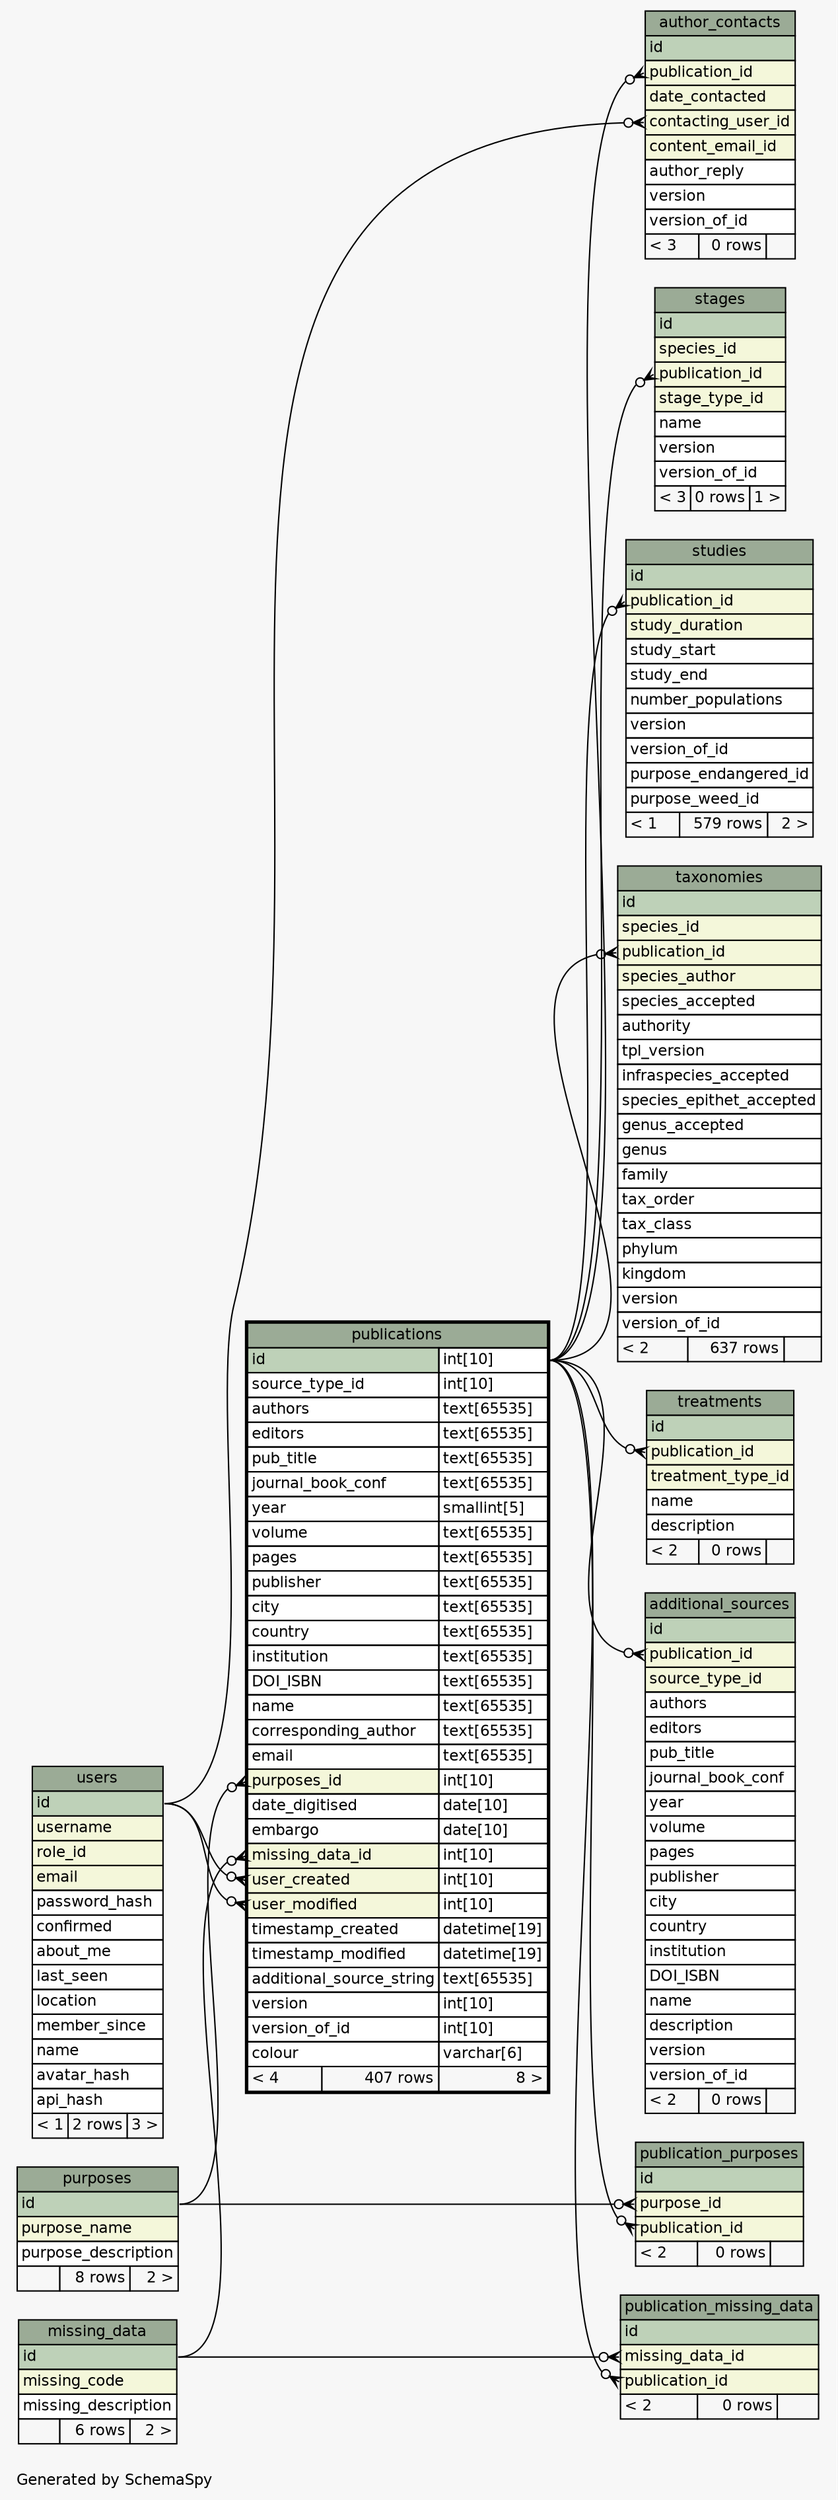 // dot 2.38.0 on Mac OS X 10.11.5
// SchemaSpy rev 590
digraph "oneDegreeRelationshipsDiagram" {
  graph [
    rankdir="RL"
    bgcolor="#f7f7f7"
    label="\nGenerated by SchemaSpy"
    labeljust="l"
    nodesep="0.18"
    ranksep="0.46"
    fontname="Helvetica"
    fontsize="11"
  ];
  node [
    fontname="Helvetica"
    fontsize="11"
    shape="plaintext"
  ];
  edge [
    arrowsize="0.8"
  ];
  "additional_sources":"publication_id":w -> "publications":"id.type":e [arrowhead=none dir=back arrowtail=crowodot];
  "author_contacts":"contacting_user_id":w -> "users":"id":e [arrowhead=none dir=back arrowtail=crowodot];
  "author_contacts":"publication_id":w -> "publications":"id.type":e [arrowhead=none dir=back arrowtail=crowodot];
  "publication_missing_data":"missing_data_id":w -> "missing_data":"id":e [arrowhead=none dir=back arrowtail=crowodot];
  "publication_missing_data":"publication_id":w -> "publications":"id.type":e [arrowhead=none dir=back arrowtail=crowodot];
  "publication_purposes":"publication_id":w -> "publications":"id.type":e [arrowhead=none dir=back arrowtail=crowodot];
  "publication_purposes":"purpose_id":w -> "purposes":"id":e [arrowhead=none dir=back arrowtail=crowodot];
  "publications":"missing_data_id":w -> "missing_data":"id":e [arrowhead=none dir=back arrowtail=crowodot];
  "publications":"purposes_id":w -> "purposes":"id":e [arrowhead=none dir=back arrowtail=crowodot];
  "publications":"user_created":w -> "users":"id":e [arrowhead=none dir=back arrowtail=crowodot];
  "publications":"user_modified":w -> "users":"id":e [arrowhead=none dir=back arrowtail=crowodot];
  "stages":"publication_id":w -> "publications":"id.type":e [arrowhead=none dir=back arrowtail=crowodot];
  "studies":"publication_id":w -> "publications":"id.type":e [arrowhead=none dir=back arrowtail=crowodot];
  "taxonomies":"publication_id":w -> "publications":"id.type":e [arrowhead=none dir=back arrowtail=crowodot];
  "treatments":"publication_id":w -> "publications":"id.type":e [arrowhead=none dir=back arrowtail=crowodot];
  "additional_sources" [
    label=<
    <TABLE BORDER="0" CELLBORDER="1" CELLSPACING="0" BGCOLOR="#ffffff">
      <TR><TD COLSPAN="3" BGCOLOR="#9bab96" ALIGN="CENTER">additional_sources</TD></TR>
      <TR><TD PORT="id" COLSPAN="3" BGCOLOR="#bed1b8" ALIGN="LEFT">id</TD></TR>
      <TR><TD PORT="publication_id" COLSPAN="3" BGCOLOR="#f4f7da" ALIGN="LEFT">publication_id</TD></TR>
      <TR><TD PORT="source_type_id" COLSPAN="3" BGCOLOR="#f4f7da" ALIGN="LEFT">source_type_id</TD></TR>
      <TR><TD PORT="authors" COLSPAN="3" ALIGN="LEFT">authors</TD></TR>
      <TR><TD PORT="editors" COLSPAN="3" ALIGN="LEFT">editors</TD></TR>
      <TR><TD PORT="pub_title" COLSPAN="3" ALIGN="LEFT">pub_title</TD></TR>
      <TR><TD PORT="journal_book_conf" COLSPAN="3" ALIGN="LEFT">journal_book_conf</TD></TR>
      <TR><TD PORT="year" COLSPAN="3" ALIGN="LEFT">year</TD></TR>
      <TR><TD PORT="volume" COLSPAN="3" ALIGN="LEFT">volume</TD></TR>
      <TR><TD PORT="pages" COLSPAN="3" ALIGN="LEFT">pages</TD></TR>
      <TR><TD PORT="publisher" COLSPAN="3" ALIGN="LEFT">publisher</TD></TR>
      <TR><TD PORT="city" COLSPAN="3" ALIGN="LEFT">city</TD></TR>
      <TR><TD PORT="country" COLSPAN="3" ALIGN="LEFT">country</TD></TR>
      <TR><TD PORT="institution" COLSPAN="3" ALIGN="LEFT">institution</TD></TR>
      <TR><TD PORT="DOI_ISBN" COLSPAN="3" ALIGN="LEFT">DOI_ISBN</TD></TR>
      <TR><TD PORT="name" COLSPAN="3" ALIGN="LEFT">name</TD></TR>
      <TR><TD PORT="description" COLSPAN="3" ALIGN="LEFT">description</TD></TR>
      <TR><TD PORT="version" COLSPAN="3" ALIGN="LEFT">version</TD></TR>
      <TR><TD PORT="version_of_id" COLSPAN="3" ALIGN="LEFT">version_of_id</TD></TR>
      <TR><TD ALIGN="LEFT" BGCOLOR="#f7f7f7">&lt; 2</TD><TD ALIGN="RIGHT" BGCOLOR="#f7f7f7">0 rows</TD><TD ALIGN="RIGHT" BGCOLOR="#f7f7f7">  </TD></TR>
    </TABLE>>
    URL="additional_sources.html"
    tooltip="additional_sources"
  ];
  "author_contacts" [
    label=<
    <TABLE BORDER="0" CELLBORDER="1" CELLSPACING="0" BGCOLOR="#ffffff">
      <TR><TD COLSPAN="3" BGCOLOR="#9bab96" ALIGN="CENTER">author_contacts</TD></TR>
      <TR><TD PORT="id" COLSPAN="3" BGCOLOR="#bed1b8" ALIGN="LEFT">id</TD></TR>
      <TR><TD PORT="publication_id" COLSPAN="3" BGCOLOR="#f4f7da" ALIGN="LEFT">publication_id</TD></TR>
      <TR><TD PORT="date_contacted" COLSPAN="3" BGCOLOR="#f4f7da" ALIGN="LEFT">date_contacted</TD></TR>
      <TR><TD PORT="contacting_user_id" COLSPAN="3" BGCOLOR="#f4f7da" ALIGN="LEFT">contacting_user_id</TD></TR>
      <TR><TD PORT="content_email_id" COLSPAN="3" BGCOLOR="#f4f7da" ALIGN="LEFT">content_email_id</TD></TR>
      <TR><TD PORT="author_reply" COLSPAN="3" ALIGN="LEFT">author_reply</TD></TR>
      <TR><TD PORT="version" COLSPAN="3" ALIGN="LEFT">version</TD></TR>
      <TR><TD PORT="version_of_id" COLSPAN="3" ALIGN="LEFT">version_of_id</TD></TR>
      <TR><TD ALIGN="LEFT" BGCOLOR="#f7f7f7">&lt; 3</TD><TD ALIGN="RIGHT" BGCOLOR="#f7f7f7">0 rows</TD><TD ALIGN="RIGHT" BGCOLOR="#f7f7f7">  </TD></TR>
    </TABLE>>
    URL="author_contacts.html"
    tooltip="author_contacts"
  ];
  "missing_data" [
    label=<
    <TABLE BORDER="0" CELLBORDER="1" CELLSPACING="0" BGCOLOR="#ffffff">
      <TR><TD COLSPAN="3" BGCOLOR="#9bab96" ALIGN="CENTER">missing_data</TD></TR>
      <TR><TD PORT="id" COLSPAN="3" BGCOLOR="#bed1b8" ALIGN="LEFT">id</TD></TR>
      <TR><TD PORT="missing_code" COLSPAN="3" BGCOLOR="#f4f7da" ALIGN="LEFT">missing_code</TD></TR>
      <TR><TD PORT="missing_description" COLSPAN="3" ALIGN="LEFT">missing_description</TD></TR>
      <TR><TD ALIGN="LEFT" BGCOLOR="#f7f7f7">  </TD><TD ALIGN="RIGHT" BGCOLOR="#f7f7f7">6 rows</TD><TD ALIGN="RIGHT" BGCOLOR="#f7f7f7">2 &gt;</TD></TR>
    </TABLE>>
    URL="missing_data.html"
    tooltip="missing_data"
  ];
  "publication_missing_data" [
    label=<
    <TABLE BORDER="0" CELLBORDER="1" CELLSPACING="0" BGCOLOR="#ffffff">
      <TR><TD COLSPAN="3" BGCOLOR="#9bab96" ALIGN="CENTER">publication_missing_data</TD></TR>
      <TR><TD PORT="id" COLSPAN="3" BGCOLOR="#bed1b8" ALIGN="LEFT">id</TD></TR>
      <TR><TD PORT="missing_data_id" COLSPAN="3" BGCOLOR="#f4f7da" ALIGN="LEFT">missing_data_id</TD></TR>
      <TR><TD PORT="publication_id" COLSPAN="3" BGCOLOR="#f4f7da" ALIGN="LEFT">publication_id</TD></TR>
      <TR><TD ALIGN="LEFT" BGCOLOR="#f7f7f7">&lt; 2</TD><TD ALIGN="RIGHT" BGCOLOR="#f7f7f7">0 rows</TD><TD ALIGN="RIGHT" BGCOLOR="#f7f7f7">  </TD></TR>
    </TABLE>>
    URL="publication_missing_data.html"
    tooltip="publication_missing_data"
  ];
  "publication_purposes" [
    label=<
    <TABLE BORDER="0" CELLBORDER="1" CELLSPACING="0" BGCOLOR="#ffffff">
      <TR><TD COLSPAN="3" BGCOLOR="#9bab96" ALIGN="CENTER">publication_purposes</TD></TR>
      <TR><TD PORT="id" COLSPAN="3" BGCOLOR="#bed1b8" ALIGN="LEFT">id</TD></TR>
      <TR><TD PORT="purpose_id" COLSPAN="3" BGCOLOR="#f4f7da" ALIGN="LEFT">purpose_id</TD></TR>
      <TR><TD PORT="publication_id" COLSPAN="3" BGCOLOR="#f4f7da" ALIGN="LEFT">publication_id</TD></TR>
      <TR><TD ALIGN="LEFT" BGCOLOR="#f7f7f7">&lt; 2</TD><TD ALIGN="RIGHT" BGCOLOR="#f7f7f7">0 rows</TD><TD ALIGN="RIGHT" BGCOLOR="#f7f7f7">  </TD></TR>
    </TABLE>>
    URL="publication_purposes.html"
    tooltip="publication_purposes"
  ];
  "publications" [
    label=<
    <TABLE BORDER="2" CELLBORDER="1" CELLSPACING="0" BGCOLOR="#ffffff">
      <TR><TD COLSPAN="3" BGCOLOR="#9bab96" ALIGN="CENTER">publications</TD></TR>
      <TR><TD PORT="id" COLSPAN="2" BGCOLOR="#bed1b8" ALIGN="LEFT">id</TD><TD PORT="id.type" ALIGN="LEFT">int[10]</TD></TR>
      <TR><TD PORT="source_type_id" COLSPAN="2" ALIGN="LEFT">source_type_id</TD><TD PORT="source_type_id.type" ALIGN="LEFT">int[10]</TD></TR>
      <TR><TD PORT="authors" COLSPAN="2" ALIGN="LEFT">authors</TD><TD PORT="authors.type" ALIGN="LEFT">text[65535]</TD></TR>
      <TR><TD PORT="editors" COLSPAN="2" ALIGN="LEFT">editors</TD><TD PORT="editors.type" ALIGN="LEFT">text[65535]</TD></TR>
      <TR><TD PORT="pub_title" COLSPAN="2" ALIGN="LEFT">pub_title</TD><TD PORT="pub_title.type" ALIGN="LEFT">text[65535]</TD></TR>
      <TR><TD PORT="journal_book_conf" COLSPAN="2" ALIGN="LEFT">journal_book_conf</TD><TD PORT="journal_book_conf.type" ALIGN="LEFT">text[65535]</TD></TR>
      <TR><TD PORT="year" COLSPAN="2" ALIGN="LEFT">year</TD><TD PORT="year.type" ALIGN="LEFT">smallint[5]</TD></TR>
      <TR><TD PORT="volume" COLSPAN="2" ALIGN="LEFT">volume</TD><TD PORT="volume.type" ALIGN="LEFT">text[65535]</TD></TR>
      <TR><TD PORT="pages" COLSPAN="2" ALIGN="LEFT">pages</TD><TD PORT="pages.type" ALIGN="LEFT">text[65535]</TD></TR>
      <TR><TD PORT="publisher" COLSPAN="2" ALIGN="LEFT">publisher</TD><TD PORT="publisher.type" ALIGN="LEFT">text[65535]</TD></TR>
      <TR><TD PORT="city" COLSPAN="2" ALIGN="LEFT">city</TD><TD PORT="city.type" ALIGN="LEFT">text[65535]</TD></TR>
      <TR><TD PORT="country" COLSPAN="2" ALIGN="LEFT">country</TD><TD PORT="country.type" ALIGN="LEFT">text[65535]</TD></TR>
      <TR><TD PORT="institution" COLSPAN="2" ALIGN="LEFT">institution</TD><TD PORT="institution.type" ALIGN="LEFT">text[65535]</TD></TR>
      <TR><TD PORT="DOI_ISBN" COLSPAN="2" ALIGN="LEFT">DOI_ISBN</TD><TD PORT="DOI_ISBN.type" ALIGN="LEFT">text[65535]</TD></TR>
      <TR><TD PORT="name" COLSPAN="2" ALIGN="LEFT">name</TD><TD PORT="name.type" ALIGN="LEFT">text[65535]</TD></TR>
      <TR><TD PORT="corresponding_author" COLSPAN="2" ALIGN="LEFT">corresponding_author</TD><TD PORT="corresponding_author.type" ALIGN="LEFT">text[65535]</TD></TR>
      <TR><TD PORT="email" COLSPAN="2" ALIGN="LEFT">email</TD><TD PORT="email.type" ALIGN="LEFT">text[65535]</TD></TR>
      <TR><TD PORT="purposes_id" COLSPAN="2" BGCOLOR="#f4f7da" ALIGN="LEFT">purposes_id</TD><TD PORT="purposes_id.type" ALIGN="LEFT">int[10]</TD></TR>
      <TR><TD PORT="date_digitised" COLSPAN="2" ALIGN="LEFT">date_digitised</TD><TD PORT="date_digitised.type" ALIGN="LEFT">date[10]</TD></TR>
      <TR><TD PORT="embargo" COLSPAN="2" ALIGN="LEFT">embargo</TD><TD PORT="embargo.type" ALIGN="LEFT">date[10]</TD></TR>
      <TR><TD PORT="missing_data_id" COLSPAN="2" BGCOLOR="#f4f7da" ALIGN="LEFT">missing_data_id</TD><TD PORT="missing_data_id.type" ALIGN="LEFT">int[10]</TD></TR>
      <TR><TD PORT="user_created" COLSPAN="2" BGCOLOR="#f4f7da" ALIGN="LEFT">user_created</TD><TD PORT="user_created.type" ALIGN="LEFT">int[10]</TD></TR>
      <TR><TD PORT="user_modified" COLSPAN="2" BGCOLOR="#f4f7da" ALIGN="LEFT">user_modified</TD><TD PORT="user_modified.type" ALIGN="LEFT">int[10]</TD></TR>
      <TR><TD PORT="timestamp_created" COLSPAN="2" ALIGN="LEFT">timestamp_created</TD><TD PORT="timestamp_created.type" ALIGN="LEFT">datetime[19]</TD></TR>
      <TR><TD PORT="timestamp_modified" COLSPAN="2" ALIGN="LEFT">timestamp_modified</TD><TD PORT="timestamp_modified.type" ALIGN="LEFT">datetime[19]</TD></TR>
      <TR><TD PORT="additional_source_string" COLSPAN="2" ALIGN="LEFT">additional_source_string</TD><TD PORT="additional_source_string.type" ALIGN="LEFT">text[65535]</TD></TR>
      <TR><TD PORT="version" COLSPAN="2" ALIGN="LEFT">version</TD><TD PORT="version.type" ALIGN="LEFT">int[10]</TD></TR>
      <TR><TD PORT="version_of_id" COLSPAN="2" ALIGN="LEFT">version_of_id</TD><TD PORT="version_of_id.type" ALIGN="LEFT">int[10]</TD></TR>
      <TR><TD PORT="colour" COLSPAN="2" ALIGN="LEFT">colour</TD><TD PORT="colour.type" ALIGN="LEFT">varchar[6]</TD></TR>
      <TR><TD ALIGN="LEFT" BGCOLOR="#f7f7f7">&lt; 4</TD><TD ALIGN="RIGHT" BGCOLOR="#f7f7f7">407 rows</TD><TD ALIGN="RIGHT" BGCOLOR="#f7f7f7">8 &gt;</TD></TR>
    </TABLE>>
    URL="publications.html"
    tooltip="publications"
  ];
  "purposes" [
    label=<
    <TABLE BORDER="0" CELLBORDER="1" CELLSPACING="0" BGCOLOR="#ffffff">
      <TR><TD COLSPAN="3" BGCOLOR="#9bab96" ALIGN="CENTER">purposes</TD></TR>
      <TR><TD PORT="id" COLSPAN="3" BGCOLOR="#bed1b8" ALIGN="LEFT">id</TD></TR>
      <TR><TD PORT="purpose_name" COLSPAN="3" BGCOLOR="#f4f7da" ALIGN="LEFT">purpose_name</TD></TR>
      <TR><TD PORT="purpose_description" COLSPAN="3" ALIGN="LEFT">purpose_description</TD></TR>
      <TR><TD ALIGN="LEFT" BGCOLOR="#f7f7f7">  </TD><TD ALIGN="RIGHT" BGCOLOR="#f7f7f7">8 rows</TD><TD ALIGN="RIGHT" BGCOLOR="#f7f7f7">2 &gt;</TD></TR>
    </TABLE>>
    URL="purposes.html"
    tooltip="purposes"
  ];
  "stages" [
    label=<
    <TABLE BORDER="0" CELLBORDER="1" CELLSPACING="0" BGCOLOR="#ffffff">
      <TR><TD COLSPAN="3" BGCOLOR="#9bab96" ALIGN="CENTER">stages</TD></TR>
      <TR><TD PORT="id" COLSPAN="3" BGCOLOR="#bed1b8" ALIGN="LEFT">id</TD></TR>
      <TR><TD PORT="species_id" COLSPAN="3" BGCOLOR="#f4f7da" ALIGN="LEFT">species_id</TD></TR>
      <TR><TD PORT="publication_id" COLSPAN="3" BGCOLOR="#f4f7da" ALIGN="LEFT">publication_id</TD></TR>
      <TR><TD PORT="stage_type_id" COLSPAN="3" BGCOLOR="#f4f7da" ALIGN="LEFT">stage_type_id</TD></TR>
      <TR><TD PORT="name" COLSPAN="3" ALIGN="LEFT">name</TD></TR>
      <TR><TD PORT="version" COLSPAN="3" ALIGN="LEFT">version</TD></TR>
      <TR><TD PORT="version_of_id" COLSPAN="3" ALIGN="LEFT">version_of_id</TD></TR>
      <TR><TD ALIGN="LEFT" BGCOLOR="#f7f7f7">&lt; 3</TD><TD ALIGN="RIGHT" BGCOLOR="#f7f7f7">0 rows</TD><TD ALIGN="RIGHT" BGCOLOR="#f7f7f7">1 &gt;</TD></TR>
    </TABLE>>
    URL="stages.html"
    tooltip="stages"
  ];
  "studies" [
    label=<
    <TABLE BORDER="0" CELLBORDER="1" CELLSPACING="0" BGCOLOR="#ffffff">
      <TR><TD COLSPAN="3" BGCOLOR="#9bab96" ALIGN="CENTER">studies</TD></TR>
      <TR><TD PORT="id" COLSPAN="3" BGCOLOR="#bed1b8" ALIGN="LEFT">id</TD></TR>
      <TR><TD PORT="publication_id" COLSPAN="3" BGCOLOR="#f4f7da" ALIGN="LEFT">publication_id</TD></TR>
      <TR><TD PORT="study_duration" COLSPAN="3" BGCOLOR="#f4f7da" ALIGN="LEFT">study_duration</TD></TR>
      <TR><TD PORT="study_start" COLSPAN="3" ALIGN="LEFT">study_start</TD></TR>
      <TR><TD PORT="study_end" COLSPAN="3" ALIGN="LEFT">study_end</TD></TR>
      <TR><TD PORT="number_populations" COLSPAN="3" ALIGN="LEFT">number_populations</TD></TR>
      <TR><TD PORT="version" COLSPAN="3" ALIGN="LEFT">version</TD></TR>
      <TR><TD PORT="version_of_id" COLSPAN="3" ALIGN="LEFT">version_of_id</TD></TR>
      <TR><TD PORT="purpose_endangered_id" COLSPAN="3" ALIGN="LEFT">purpose_endangered_id</TD></TR>
      <TR><TD PORT="purpose_weed_id" COLSPAN="3" ALIGN="LEFT">purpose_weed_id</TD></TR>
      <TR><TD ALIGN="LEFT" BGCOLOR="#f7f7f7">&lt; 1</TD><TD ALIGN="RIGHT" BGCOLOR="#f7f7f7">579 rows</TD><TD ALIGN="RIGHT" BGCOLOR="#f7f7f7">2 &gt;</TD></TR>
    </TABLE>>
    URL="studies.html"
    tooltip="studies"
  ];
  "taxonomies" [
    label=<
    <TABLE BORDER="0" CELLBORDER="1" CELLSPACING="0" BGCOLOR="#ffffff">
      <TR><TD COLSPAN="3" BGCOLOR="#9bab96" ALIGN="CENTER">taxonomies</TD></TR>
      <TR><TD PORT="id" COLSPAN="3" BGCOLOR="#bed1b8" ALIGN="LEFT">id</TD></TR>
      <TR><TD PORT="species_id" COLSPAN="3" BGCOLOR="#f4f7da" ALIGN="LEFT">species_id</TD></TR>
      <TR><TD PORT="publication_id" COLSPAN="3" BGCOLOR="#f4f7da" ALIGN="LEFT">publication_id</TD></TR>
      <TR><TD PORT="species_author" COLSPAN="3" BGCOLOR="#f4f7da" ALIGN="LEFT">species_author</TD></TR>
      <TR><TD PORT="species_accepted" COLSPAN="3" ALIGN="LEFT">species_accepted</TD></TR>
      <TR><TD PORT="authority" COLSPAN="3" ALIGN="LEFT">authority</TD></TR>
      <TR><TD PORT="tpl_version" COLSPAN="3" ALIGN="LEFT">tpl_version</TD></TR>
      <TR><TD PORT="infraspecies_accepted" COLSPAN="3" ALIGN="LEFT">infraspecies_accepted</TD></TR>
      <TR><TD PORT="species_epithet_accepted" COLSPAN="3" ALIGN="LEFT">species_epithet_accepted</TD></TR>
      <TR><TD PORT="genus_accepted" COLSPAN="3" ALIGN="LEFT">genus_accepted</TD></TR>
      <TR><TD PORT="genus" COLSPAN="3" ALIGN="LEFT">genus</TD></TR>
      <TR><TD PORT="family" COLSPAN="3" ALIGN="LEFT">family</TD></TR>
      <TR><TD PORT="tax_order" COLSPAN="3" ALIGN="LEFT">tax_order</TD></TR>
      <TR><TD PORT="tax_class" COLSPAN="3" ALIGN="LEFT">tax_class</TD></TR>
      <TR><TD PORT="phylum" COLSPAN="3" ALIGN="LEFT">phylum</TD></TR>
      <TR><TD PORT="kingdom" COLSPAN="3" ALIGN="LEFT">kingdom</TD></TR>
      <TR><TD PORT="version" COLSPAN="3" ALIGN="LEFT">version</TD></TR>
      <TR><TD PORT="version_of_id" COLSPAN="3" ALIGN="LEFT">version_of_id</TD></TR>
      <TR><TD ALIGN="LEFT" BGCOLOR="#f7f7f7">&lt; 2</TD><TD ALIGN="RIGHT" BGCOLOR="#f7f7f7">637 rows</TD><TD ALIGN="RIGHT" BGCOLOR="#f7f7f7">  </TD></TR>
    </TABLE>>
    URL="taxonomies.html"
    tooltip="taxonomies"
  ];
  "treatments" [
    label=<
    <TABLE BORDER="0" CELLBORDER="1" CELLSPACING="0" BGCOLOR="#ffffff">
      <TR><TD COLSPAN="3" BGCOLOR="#9bab96" ALIGN="CENTER">treatments</TD></TR>
      <TR><TD PORT="id" COLSPAN="3" BGCOLOR="#bed1b8" ALIGN="LEFT">id</TD></TR>
      <TR><TD PORT="publication_id" COLSPAN="3" BGCOLOR="#f4f7da" ALIGN="LEFT">publication_id</TD></TR>
      <TR><TD PORT="treatment_type_id" COLSPAN="3" BGCOLOR="#f4f7da" ALIGN="LEFT">treatment_type_id</TD></TR>
      <TR><TD PORT="name" COLSPAN="3" ALIGN="LEFT">name</TD></TR>
      <TR><TD PORT="description" COLSPAN="3" ALIGN="LEFT">description</TD></TR>
      <TR><TD ALIGN="LEFT" BGCOLOR="#f7f7f7">&lt; 2</TD><TD ALIGN="RIGHT" BGCOLOR="#f7f7f7">0 rows</TD><TD ALIGN="RIGHT" BGCOLOR="#f7f7f7">  </TD></TR>
    </TABLE>>
    URL="treatments.html"
    tooltip="treatments"
  ];
  "users" [
    label=<
    <TABLE BORDER="0" CELLBORDER="1" CELLSPACING="0" BGCOLOR="#ffffff">
      <TR><TD COLSPAN="3" BGCOLOR="#9bab96" ALIGN="CENTER">users</TD></TR>
      <TR><TD PORT="id" COLSPAN="3" BGCOLOR="#bed1b8" ALIGN="LEFT">id</TD></TR>
      <TR><TD PORT="username" COLSPAN="3" BGCOLOR="#f4f7da" ALIGN="LEFT">username</TD></TR>
      <TR><TD PORT="role_id" COLSPAN="3" BGCOLOR="#f4f7da" ALIGN="LEFT">role_id</TD></TR>
      <TR><TD PORT="email" COLSPAN="3" BGCOLOR="#f4f7da" ALIGN="LEFT">email</TD></TR>
      <TR><TD PORT="password_hash" COLSPAN="3" ALIGN="LEFT">password_hash</TD></TR>
      <TR><TD PORT="confirmed" COLSPAN="3" ALIGN="LEFT">confirmed</TD></TR>
      <TR><TD PORT="about_me" COLSPAN="3" ALIGN="LEFT">about_me</TD></TR>
      <TR><TD PORT="last_seen" COLSPAN="3" ALIGN="LEFT">last_seen</TD></TR>
      <TR><TD PORT="location" COLSPAN="3" ALIGN="LEFT">location</TD></TR>
      <TR><TD PORT="member_since" COLSPAN="3" ALIGN="LEFT">member_since</TD></TR>
      <TR><TD PORT="name" COLSPAN="3" ALIGN="LEFT">name</TD></TR>
      <TR><TD PORT="avatar_hash" COLSPAN="3" ALIGN="LEFT">avatar_hash</TD></TR>
      <TR><TD PORT="api_hash" COLSPAN="3" ALIGN="LEFT">api_hash</TD></TR>
      <TR><TD ALIGN="LEFT" BGCOLOR="#f7f7f7">&lt; 1</TD><TD ALIGN="RIGHT" BGCOLOR="#f7f7f7">2 rows</TD><TD ALIGN="RIGHT" BGCOLOR="#f7f7f7">3 &gt;</TD></TR>
    </TABLE>>
    URL="users.html"
    tooltip="users"
  ];
}
